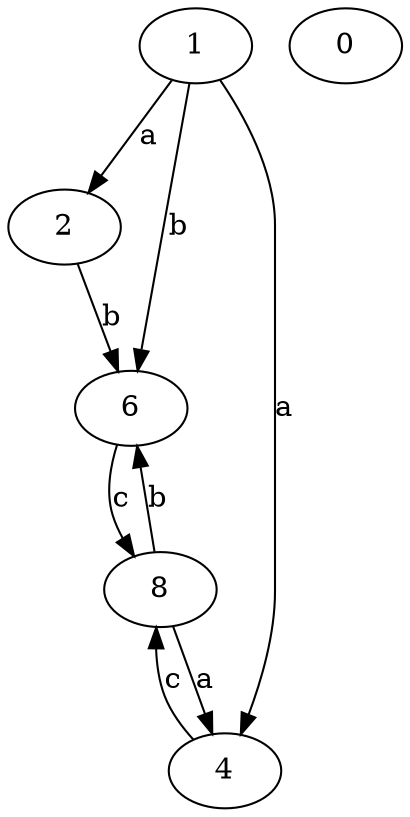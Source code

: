 strict digraph  {
2;
4;
0;
6;
1;
8;
2 -> 6  [label=b];
4 -> 8  [label=c];
6 -> 8  [label=c];
1 -> 2  [label=a];
1 -> 4  [label=a];
1 -> 6  [label=b];
8 -> 4  [label=a];
8 -> 6  [label=b];
}
